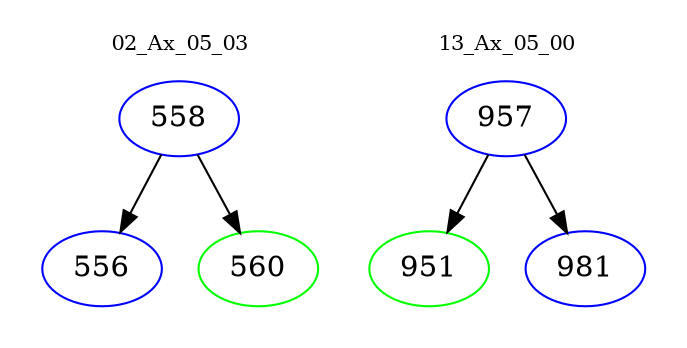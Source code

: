 digraph{
subgraph cluster_0 {
color = white
label = "02_Ax_05_03";
fontsize=10;
T0_558 [label="558", color="blue"]
T0_558 -> T0_556 [color="black"]
T0_556 [label="556", color="blue"]
T0_558 -> T0_560 [color="black"]
T0_560 [label="560", color="green"]
}
subgraph cluster_1 {
color = white
label = "13_Ax_05_00";
fontsize=10;
T1_957 [label="957", color="blue"]
T1_957 -> T1_951 [color="black"]
T1_951 [label="951", color="green"]
T1_957 -> T1_981 [color="black"]
T1_981 [label="981", color="blue"]
}
}

